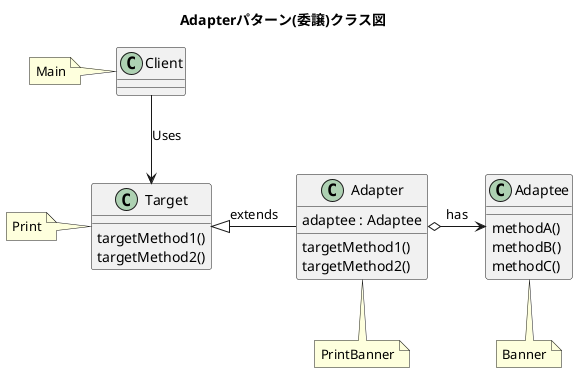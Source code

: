 @startuml
title Adapterパターン(委譲)クラス図

' 依頼者
class Client
note left: Main

' 対象
class Target{
    targetMethod1()
    targetMethod2()
}
note left: Print

' 適合役
class Adapter{
    adaptee : Adaptee
    targetMethod1()
    targetMethod2()
}
note bottom: PrintBanner

' 適合される側
class Adaptee{
    methodA()
    methodB()
    methodC()
}
note bottom: Banner

' 配置指定
Target -[hidden]u- Client
Target -[hidden]r- Adapter
Adapter -[hidden]r- Adaptee
Client --> Target : Uses
Target <|-- Adapter : extends
Adapter o--> Adaptee : has

@enduml